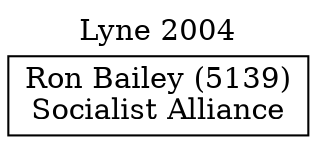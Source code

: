 // House preference flow
digraph "Ron Bailey (5139)_Lyne_2004" {
	graph [label="Lyne 2004" labelloc=t mclimit=10]
	node [shape=box]
	"Ron Bailey (5139)" [label="Ron Bailey (5139)
Socialist Alliance"]
}

